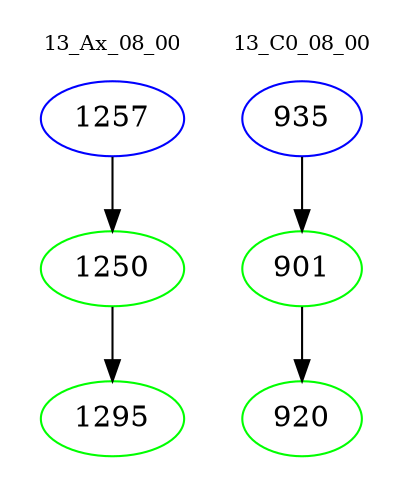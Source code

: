 digraph{
subgraph cluster_0 {
color = white
label = "13_Ax_08_00";
fontsize=10;
T0_1257 [label="1257", color="blue"]
T0_1257 -> T0_1250 [color="black"]
T0_1250 [label="1250", color="green"]
T0_1250 -> T0_1295 [color="black"]
T0_1295 [label="1295", color="green"]
}
subgraph cluster_1 {
color = white
label = "13_C0_08_00";
fontsize=10;
T1_935 [label="935", color="blue"]
T1_935 -> T1_901 [color="black"]
T1_901 [label="901", color="green"]
T1_901 -> T1_920 [color="black"]
T1_920 [label="920", color="green"]
}
}
